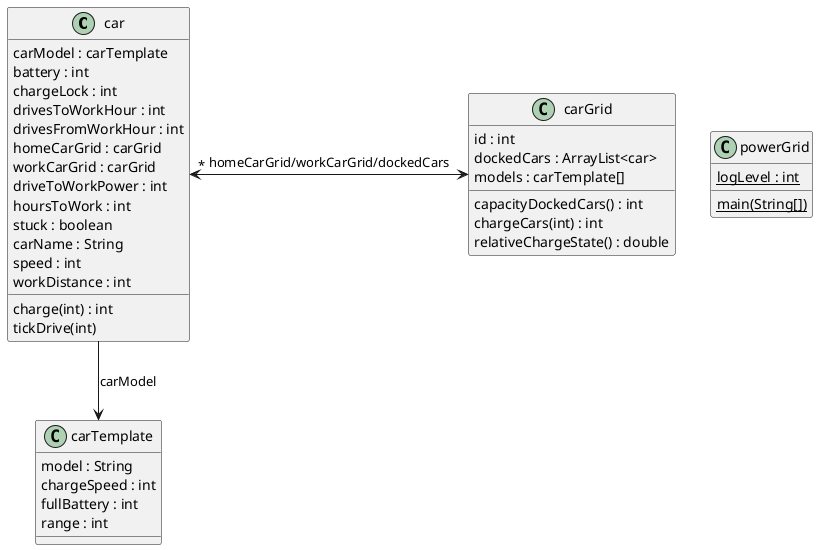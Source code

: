 @startuml

class "car" {
  carModel : carTemplate
  battery : int
  chargeLock : int
  drivesToWorkHour : int
  drivesFromWorkHour : int
  homeCarGrid : carGrid
  workCarGrid : carGrid
  driveToWorkPower : int
  hoursToWork : int
  stuck : boolean
  carName : String
  speed : int
  workDistance : int
  charge(int) : int
  tickDrive(int)
}

class "carGrid" {
  id : int
  dockedCars : ArrayList<car>
  models : carTemplate[]
  capacityDockedCars() : int
  chargeCars(int) : int
  relativeChargeState() : double
}

class "carTemplate" {
  model : String
  chargeSpeed : int
  fullBattery : int
  range : int
}

class "powerGrid" {
  {static} logLevel : int
  {static} main(String[])
}

"car" "*" <-> "carGrid" : homeCarGrid/workCarGrid/dockedCars
"car" --> "carTemplate" : carModel

@enduml
